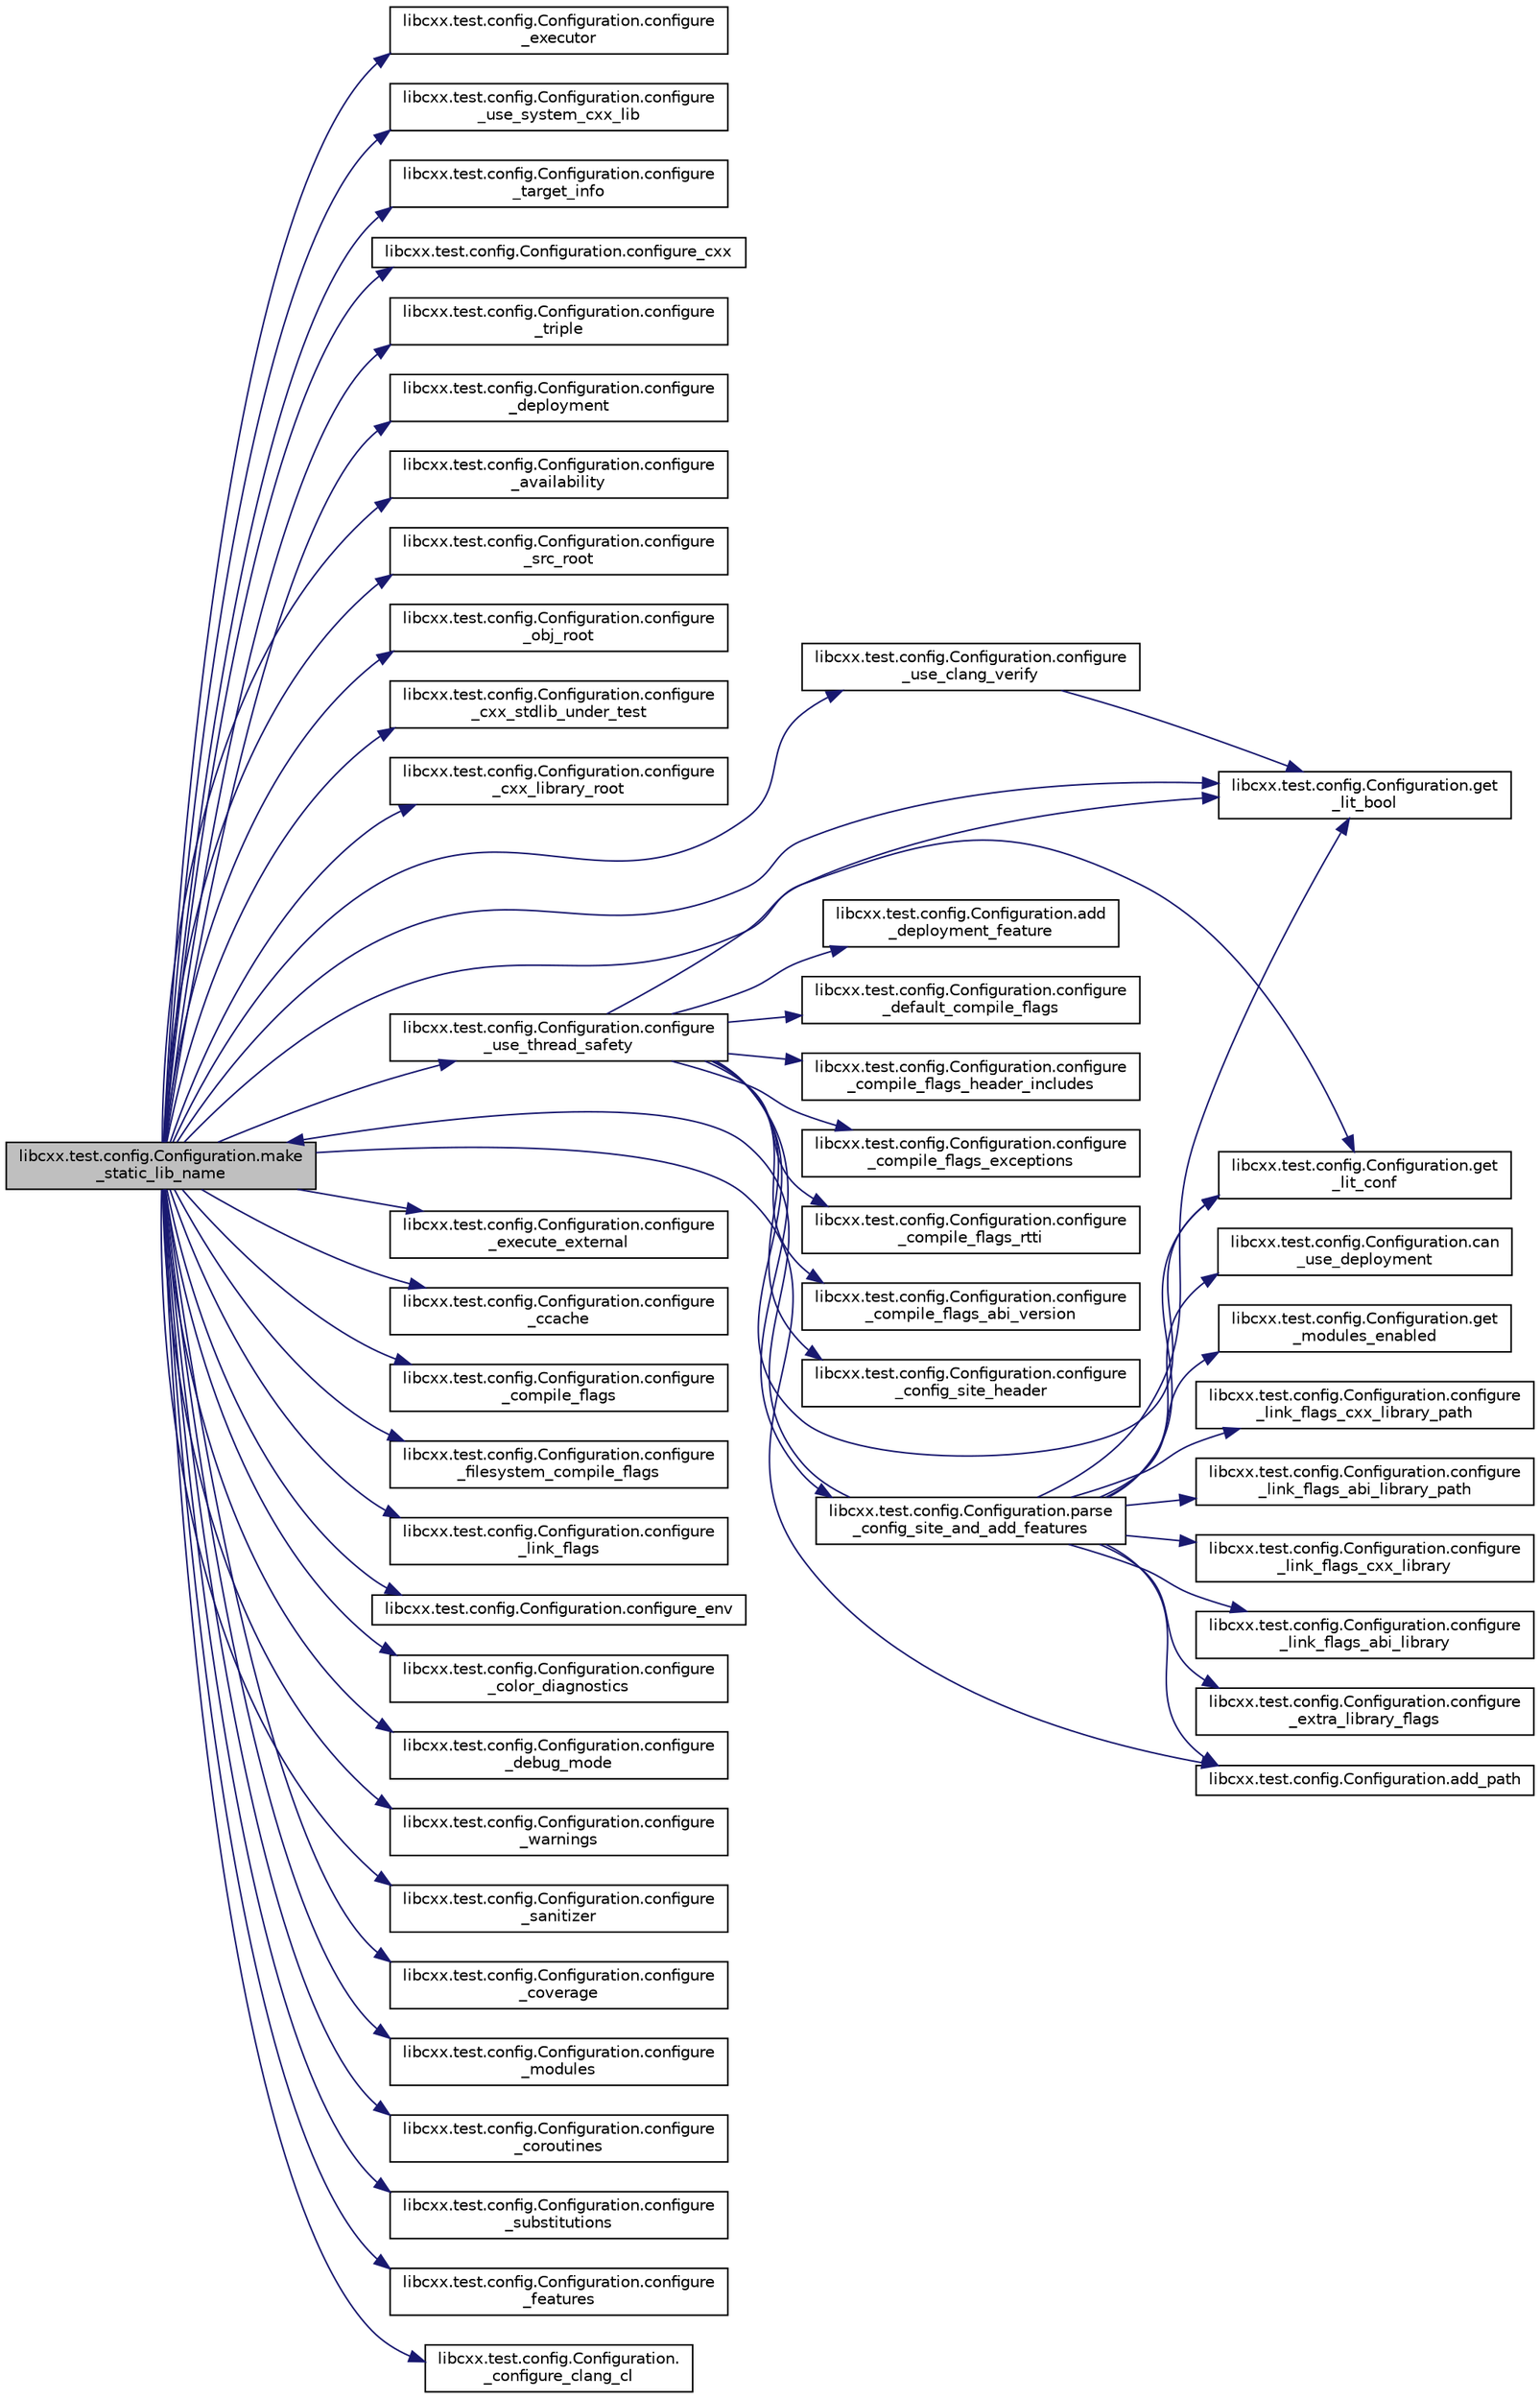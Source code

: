 digraph "libcxx.test.config.Configuration.make_static_lib_name"
{
  edge [fontname="Helvetica",fontsize="10",labelfontname="Helvetica",labelfontsize="10"];
  node [fontname="Helvetica",fontsize="10",shape=record];
  rankdir="LR";
  Node57 [label="libcxx.test.config.Configuration.make\l_static_lib_name",height=0.2,width=0.4,color="black", fillcolor="grey75", style="filled", fontcolor="black"];
  Node57 -> Node58 [color="midnightblue",fontsize="10",style="solid"];
  Node58 [label="libcxx.test.config.Configuration.configure\l_executor",height=0.2,width=0.4,color="black", fillcolor="white", style="filled",URL="$classlibcxx_1_1test_1_1config_1_1_configuration.html#ac49631f7a8396cc76a059875d4905eb4"];
  Node57 -> Node59 [color="midnightblue",fontsize="10",style="solid"];
  Node59 [label="libcxx.test.config.Configuration.configure\l_use_system_cxx_lib",height=0.2,width=0.4,color="black", fillcolor="white", style="filled",URL="$classlibcxx_1_1test_1_1config_1_1_configuration.html#aac8c4e07be012a0036a5ebc715d05289"];
  Node57 -> Node60 [color="midnightblue",fontsize="10",style="solid"];
  Node60 [label="libcxx.test.config.Configuration.configure\l_target_info",height=0.2,width=0.4,color="black", fillcolor="white", style="filled",URL="$classlibcxx_1_1test_1_1config_1_1_configuration.html#a5361bee1347bd226fcf0cdafce0541b8"];
  Node57 -> Node61 [color="midnightblue",fontsize="10",style="solid"];
  Node61 [label="libcxx.test.config.Configuration.configure_cxx",height=0.2,width=0.4,color="black", fillcolor="white", style="filled",URL="$classlibcxx_1_1test_1_1config_1_1_configuration.html#a6581caf4bafcbcbc25b160d8f0ae0f75"];
  Node57 -> Node62 [color="midnightblue",fontsize="10",style="solid"];
  Node62 [label="libcxx.test.config.Configuration.configure\l_triple",height=0.2,width=0.4,color="black", fillcolor="white", style="filled",URL="$classlibcxx_1_1test_1_1config_1_1_configuration.html#a63bbae73e28d8cd4d3801c49bda8ed8b"];
  Node57 -> Node63 [color="midnightblue",fontsize="10",style="solid"];
  Node63 [label="libcxx.test.config.Configuration.configure\l_deployment",height=0.2,width=0.4,color="black", fillcolor="white", style="filled",URL="$classlibcxx_1_1test_1_1config_1_1_configuration.html#a7543d2c69700e40a4233f0cf62acb65f"];
  Node57 -> Node64 [color="midnightblue",fontsize="10",style="solid"];
  Node64 [label="libcxx.test.config.Configuration.configure\l_availability",height=0.2,width=0.4,color="black", fillcolor="white", style="filled",URL="$classlibcxx_1_1test_1_1config_1_1_configuration.html#a4dfa656d2b9abba1b0ace24da00b37b3"];
  Node57 -> Node65 [color="midnightblue",fontsize="10",style="solid"];
  Node65 [label="libcxx.test.config.Configuration.configure\l_src_root",height=0.2,width=0.4,color="black", fillcolor="white", style="filled",URL="$classlibcxx_1_1test_1_1config_1_1_configuration.html#a777abe3e7e54b2bc5dec96f025ecd005"];
  Node57 -> Node66 [color="midnightblue",fontsize="10",style="solid"];
  Node66 [label="libcxx.test.config.Configuration.configure\l_obj_root",height=0.2,width=0.4,color="black", fillcolor="white", style="filled",URL="$classlibcxx_1_1test_1_1config_1_1_configuration.html#a2696a4a041e44667da2589bbd87479b1"];
  Node57 -> Node67 [color="midnightblue",fontsize="10",style="solid"];
  Node67 [label="libcxx.test.config.Configuration.configure\l_cxx_stdlib_under_test",height=0.2,width=0.4,color="black", fillcolor="white", style="filled",URL="$classlibcxx_1_1test_1_1config_1_1_configuration.html#a6304a14515347ef6070ffb344c36d2ab"];
  Node57 -> Node68 [color="midnightblue",fontsize="10",style="solid"];
  Node68 [label="libcxx.test.config.Configuration.configure\l_cxx_library_root",height=0.2,width=0.4,color="black", fillcolor="white", style="filled",URL="$classlibcxx_1_1test_1_1config_1_1_configuration.html#a38dd37741d21be247fb1b2a406e19ecd"];
  Node57 -> Node69 [color="midnightblue",fontsize="10",style="solid"];
  Node69 [label="libcxx.test.config.Configuration.configure\l_use_clang_verify",height=0.2,width=0.4,color="black", fillcolor="white", style="filled",URL="$classlibcxx_1_1test_1_1config_1_1_configuration.html#a467037575dc115589db849ae05812c62"];
  Node69 -> Node70 [color="midnightblue",fontsize="10",style="solid"];
  Node70 [label="libcxx.test.config.Configuration.get\l_lit_bool",height=0.2,width=0.4,color="black", fillcolor="white", style="filled",URL="$classlibcxx_1_1test_1_1config_1_1_configuration.html#a1d5168c34459b85d08842c58605e0e90"];
  Node57 -> Node71 [color="midnightblue",fontsize="10",style="solid"];
  Node71 [label="libcxx.test.config.Configuration.configure\l_use_thread_safety",height=0.2,width=0.4,color="black", fillcolor="white", style="filled",URL="$classlibcxx_1_1test_1_1config_1_1_configuration.html#a2b88b4f3a6876f07f2d3098fa2991716"];
  Node71 -> Node70 [color="midnightblue",fontsize="10",style="solid"];
  Node71 -> Node72 [color="midnightblue",fontsize="10",style="solid"];
  Node72 [label="libcxx.test.config.Configuration.get\l_lit_conf",height=0.2,width=0.4,color="black", fillcolor="white", style="filled",URL="$classlibcxx_1_1test_1_1config_1_1_configuration.html#a4da4819a998f892fd464efe8a9535ce7"];
  Node71 -> Node73 [color="midnightblue",fontsize="10",style="solid"];
  Node73 [label="libcxx.test.config.Configuration.add\l_deployment_feature",height=0.2,width=0.4,color="black", fillcolor="white", style="filled",URL="$classlibcxx_1_1test_1_1config_1_1_configuration.html#a6e4d15b1cbf22d933956452d7e8eac51"];
  Node71 -> Node74 [color="midnightblue",fontsize="10",style="solid"];
  Node74 [label="libcxx.test.config.Configuration.configure\l_default_compile_flags",height=0.2,width=0.4,color="black", fillcolor="white", style="filled",URL="$classlibcxx_1_1test_1_1config_1_1_configuration.html#a8a07dc9ce50f8d2574bc7119fdf58ace"];
  Node71 -> Node75 [color="midnightblue",fontsize="10",style="solid"];
  Node75 [label="libcxx.test.config.Configuration.configure\l_compile_flags_header_includes",height=0.2,width=0.4,color="black", fillcolor="white", style="filled",URL="$classlibcxx_1_1test_1_1config_1_1_configuration.html#aeb2bf4088d39110d87a821c5594e0ad7"];
  Node71 -> Node76 [color="midnightblue",fontsize="10",style="solid"];
  Node76 [label="libcxx.test.config.Configuration.configure\l_compile_flags_exceptions",height=0.2,width=0.4,color="black", fillcolor="white", style="filled",URL="$classlibcxx_1_1test_1_1config_1_1_configuration.html#a2129bceebcb0385c42828e124eaa0f21"];
  Node71 -> Node77 [color="midnightblue",fontsize="10",style="solid"];
  Node77 [label="libcxx.test.config.Configuration.configure\l_compile_flags_rtti",height=0.2,width=0.4,color="black", fillcolor="white", style="filled",URL="$classlibcxx_1_1test_1_1config_1_1_configuration.html#a00084b557f2984425e3ab83f3a655623"];
  Node71 -> Node78 [color="midnightblue",fontsize="10",style="solid"];
  Node78 [label="libcxx.test.config.Configuration.configure\l_compile_flags_abi_version",height=0.2,width=0.4,color="black", fillcolor="white", style="filled",URL="$classlibcxx_1_1test_1_1config_1_1_configuration.html#aae052b5174767de54e80f53f53c1ae7f"];
  Node71 -> Node79 [color="midnightblue",fontsize="10",style="solid"];
  Node79 [label="libcxx.test.config.Configuration.configure\l_config_site_header",height=0.2,width=0.4,color="black", fillcolor="white", style="filled",URL="$classlibcxx_1_1test_1_1config_1_1_configuration.html#a07045d36cbf808a1ead5c48b4fa1fa79"];
  Node71 -> Node80 [color="midnightblue",fontsize="10",style="solid"];
  Node80 [label="libcxx.test.config.Configuration.parse\l_config_site_and_add_features",height=0.2,width=0.4,color="black", fillcolor="white", style="filled",URL="$classlibcxx_1_1test_1_1config_1_1_configuration.html#a98e4c6f60edb18c1aa8afc4fd130422f"];
  Node80 -> Node81 [color="midnightblue",fontsize="10",style="solid"];
  Node81 [label="libcxx.test.config.Configuration.get\l_modules_enabled",height=0.2,width=0.4,color="black", fillcolor="white", style="filled",URL="$classlibcxx_1_1test_1_1config_1_1_configuration.html#ada473033fd0a651a1319c5bb0fb6a1c7"];
  Node80 -> Node70 [color="midnightblue",fontsize="10",style="solid"];
  Node80 -> Node72 [color="midnightblue",fontsize="10",style="solid"];
  Node80 -> Node82 [color="midnightblue",fontsize="10",style="solid"];
  Node82 [label="libcxx.test.config.Configuration.configure\l_link_flags_cxx_library_path",height=0.2,width=0.4,color="black", fillcolor="white", style="filled",URL="$classlibcxx_1_1test_1_1config_1_1_configuration.html#ad7a1e59cb553cf663be571cdb1882b21"];
  Node80 -> Node83 [color="midnightblue",fontsize="10",style="solid"];
  Node83 [label="libcxx.test.config.Configuration.configure\l_link_flags_abi_library_path",height=0.2,width=0.4,color="black", fillcolor="white", style="filled",URL="$classlibcxx_1_1test_1_1config_1_1_configuration.html#ade2b30ec014cd66ff48f8d6055d849fd"];
  Node80 -> Node84 [color="midnightblue",fontsize="10",style="solid"];
  Node84 [label="libcxx.test.config.Configuration.configure\l_link_flags_cxx_library",height=0.2,width=0.4,color="black", fillcolor="white", style="filled",URL="$classlibcxx_1_1test_1_1config_1_1_configuration.html#a35fdd64593b8f6388924fcc034dba019"];
  Node80 -> Node85 [color="midnightblue",fontsize="10",style="solid"];
  Node85 [label="libcxx.test.config.Configuration.configure\l_link_flags_abi_library",height=0.2,width=0.4,color="black", fillcolor="white", style="filled",URL="$classlibcxx_1_1test_1_1config_1_1_configuration.html#adf5ab5b8c396aac01411f3fed803408f"];
  Node80 -> Node86 [color="midnightblue",fontsize="10",style="solid"];
  Node86 [label="libcxx.test.config.Configuration.configure\l_extra_library_flags",height=0.2,width=0.4,color="black", fillcolor="white", style="filled",URL="$classlibcxx_1_1test_1_1config_1_1_configuration.html#aff63917f031bfcabd7fc2558f157f317"];
  Node80 -> Node87 [color="midnightblue",fontsize="10",style="solid"];
  Node87 [label="libcxx.test.config.Configuration.add_path",height=0.2,width=0.4,color="black", fillcolor="white", style="filled",URL="$classlibcxx_1_1test_1_1config_1_1_configuration.html#ac49d9960496e22b8836cf23811fe99ff"];
  Node80 -> Node57 [color="midnightblue",fontsize="10",style="solid"];
  Node80 -> Node88 [color="midnightblue",fontsize="10",style="solid"];
  Node88 [label="libcxx.test.config.Configuration.can\l_use_deployment",height=0.2,width=0.4,color="black", fillcolor="white", style="filled",URL="$classlibcxx_1_1test_1_1config_1_1_configuration.html#a264c07acb784c006bc8607ab3f76a7ef"];
  Node57 -> Node89 [color="midnightblue",fontsize="10",style="solid"];
  Node89 [label="libcxx.test.config.Configuration.configure\l_execute_external",height=0.2,width=0.4,color="black", fillcolor="white", style="filled",URL="$classlibcxx_1_1test_1_1config_1_1_configuration.html#a4b92c61d768728669b65ec41b5157667"];
  Node57 -> Node90 [color="midnightblue",fontsize="10",style="solid"];
  Node90 [label="libcxx.test.config.Configuration.configure\l_ccache",height=0.2,width=0.4,color="black", fillcolor="white", style="filled",URL="$classlibcxx_1_1test_1_1config_1_1_configuration.html#ac78b534daa1518f96f077a721ca0f8fb"];
  Node57 -> Node91 [color="midnightblue",fontsize="10",style="solid"];
  Node91 [label="libcxx.test.config.Configuration.configure\l_compile_flags",height=0.2,width=0.4,color="black", fillcolor="white", style="filled",URL="$classlibcxx_1_1test_1_1config_1_1_configuration.html#a74485e2359c552d0d8c3871424a5ed1a"];
  Node57 -> Node92 [color="midnightblue",fontsize="10",style="solid"];
  Node92 [label="libcxx.test.config.Configuration.configure\l_filesystem_compile_flags",height=0.2,width=0.4,color="black", fillcolor="white", style="filled",URL="$classlibcxx_1_1test_1_1config_1_1_configuration.html#a7098f7f145a3c234f965329aa71554b3"];
  Node57 -> Node93 [color="midnightblue",fontsize="10",style="solid"];
  Node93 [label="libcxx.test.config.Configuration.configure\l_link_flags",height=0.2,width=0.4,color="black", fillcolor="white", style="filled",URL="$classlibcxx_1_1test_1_1config_1_1_configuration.html#a6b1701ddd31db40cdbeecc8f365a5b66"];
  Node57 -> Node94 [color="midnightblue",fontsize="10",style="solid"];
  Node94 [label="libcxx.test.config.Configuration.configure_env",height=0.2,width=0.4,color="black", fillcolor="white", style="filled",URL="$classlibcxx_1_1test_1_1config_1_1_configuration.html#adb7c33ab8ef1cf1abb5b984567a085c8"];
  Node57 -> Node95 [color="midnightblue",fontsize="10",style="solid"];
  Node95 [label="libcxx.test.config.Configuration.configure\l_color_diagnostics",height=0.2,width=0.4,color="black", fillcolor="white", style="filled",URL="$classlibcxx_1_1test_1_1config_1_1_configuration.html#a22a8a103b64f2776ed4fa39a268f3f83"];
  Node57 -> Node96 [color="midnightblue",fontsize="10",style="solid"];
  Node96 [label="libcxx.test.config.Configuration.configure\l_debug_mode",height=0.2,width=0.4,color="black", fillcolor="white", style="filled",URL="$classlibcxx_1_1test_1_1config_1_1_configuration.html#ac75e62408bcd350fcb12b4a9184852a3"];
  Node57 -> Node97 [color="midnightblue",fontsize="10",style="solid"];
  Node97 [label="libcxx.test.config.Configuration.configure\l_warnings",height=0.2,width=0.4,color="black", fillcolor="white", style="filled",URL="$classlibcxx_1_1test_1_1config_1_1_configuration.html#a6e7fbd415f2383ed7397a5ff75762593"];
  Node57 -> Node98 [color="midnightblue",fontsize="10",style="solid"];
  Node98 [label="libcxx.test.config.Configuration.configure\l_sanitizer",height=0.2,width=0.4,color="black", fillcolor="white", style="filled",URL="$classlibcxx_1_1test_1_1config_1_1_configuration.html#a3cda46f95d4c075d4809b7ae9be2b37a"];
  Node57 -> Node99 [color="midnightblue",fontsize="10",style="solid"];
  Node99 [label="libcxx.test.config.Configuration.configure\l_coverage",height=0.2,width=0.4,color="black", fillcolor="white", style="filled",URL="$classlibcxx_1_1test_1_1config_1_1_configuration.html#ab10bcfe844d4e6c71c28f8ae5a751d77"];
  Node57 -> Node100 [color="midnightblue",fontsize="10",style="solid"];
  Node100 [label="libcxx.test.config.Configuration.configure\l_modules",height=0.2,width=0.4,color="black", fillcolor="white", style="filled",URL="$classlibcxx_1_1test_1_1config_1_1_configuration.html#a8c3bbbf843761867d349b111b49739ad"];
  Node57 -> Node101 [color="midnightblue",fontsize="10",style="solid"];
  Node101 [label="libcxx.test.config.Configuration.configure\l_coroutines",height=0.2,width=0.4,color="black", fillcolor="white", style="filled",URL="$classlibcxx_1_1test_1_1config_1_1_configuration.html#a1a1d5932ed9a18c6b7b7bcf9725daaba"];
  Node57 -> Node102 [color="midnightblue",fontsize="10",style="solid"];
  Node102 [label="libcxx.test.config.Configuration.configure\l_substitutions",height=0.2,width=0.4,color="black", fillcolor="white", style="filled",URL="$classlibcxx_1_1test_1_1config_1_1_configuration.html#a5e6ef4b9d64317e130a6095bc1b5c1a9"];
  Node57 -> Node103 [color="midnightblue",fontsize="10",style="solid"];
  Node103 [label="libcxx.test.config.Configuration.configure\l_features",height=0.2,width=0.4,color="black", fillcolor="white", style="filled",URL="$classlibcxx_1_1test_1_1config_1_1_configuration.html#ad4187bee7c559e8c93a3004b3a91b3c7"];
  Node57 -> Node72 [color="midnightblue",fontsize="10",style="solid"];
  Node57 -> Node104 [color="midnightblue",fontsize="10",style="solid"];
  Node104 [label="libcxx.test.config.Configuration.\l_configure_clang_cl",height=0.2,width=0.4,color="black", fillcolor="white", style="filled",URL="$classlibcxx_1_1test_1_1config_1_1_configuration.html#a660146632faeb08f1bb1a9e57c0982af"];
  Node57 -> Node87 [color="midnightblue",fontsize="10",style="solid"];
  Node57 -> Node70 [color="midnightblue",fontsize="10",style="solid"];
}
